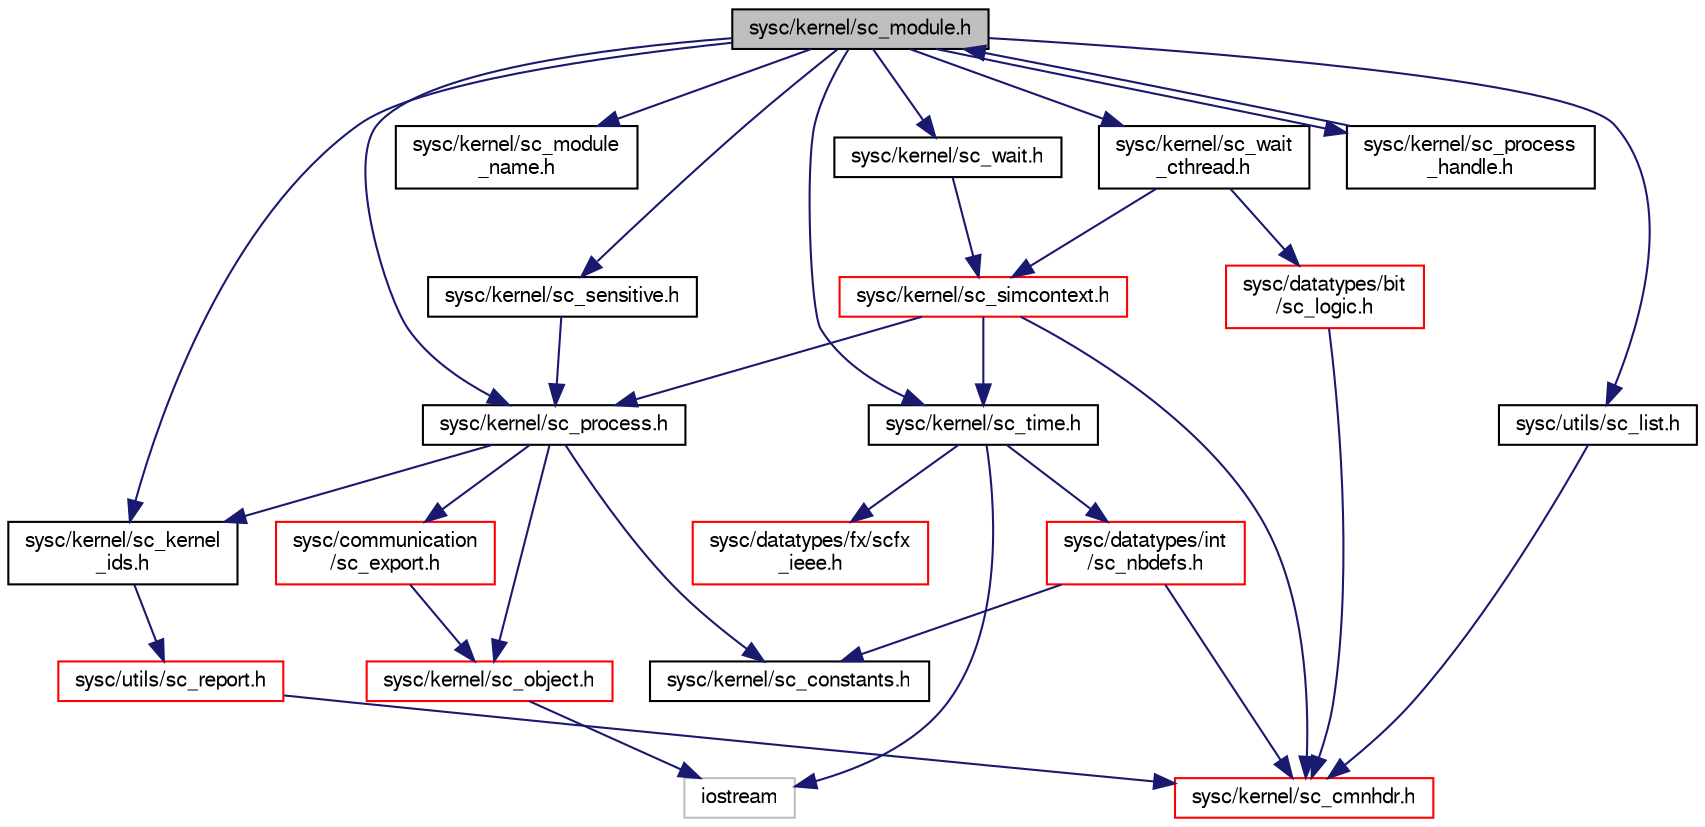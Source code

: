 digraph "sysc/kernel/sc_module.h"
{
  edge [fontname="FreeSans",fontsize="10",labelfontname="FreeSans",labelfontsize="10"];
  node [fontname="FreeSans",fontsize="10",shape=record];
  Node0 [label="sysc/kernel/sc_module.h",height=0.2,width=0.4,color="black", fillcolor="grey75", style="filled", fontcolor="black"];
  Node0 -> Node1 [color="midnightblue",fontsize="10",style="solid",fontname="FreeSans"];
  Node1 [label="sysc/kernel/sc_kernel\l_ids.h",height=0.2,width=0.4,color="black", fillcolor="white", style="filled",URL="$a00260.html"];
  Node1 -> Node2 [color="midnightblue",fontsize="10",style="solid",fontname="FreeSans"];
  Node2 [label="sysc/utils/sc_report.h",height=0.2,width=0.4,color="red", fillcolor="white", style="filled",URL="$a00374.html"];
  Node2 -> Node5 [color="midnightblue",fontsize="10",style="solid",fontname="FreeSans"];
  Node5 [label="sysc/kernel/sc_cmnhdr.h",height=0.2,width=0.4,color="red", fillcolor="white", style="filled",URL="$a00224.html"];
  Node0 -> Node11 [color="midnightblue",fontsize="10",style="solid",fontname="FreeSans"];
  Node11 [label="sysc/kernel/sc_process.h",height=0.2,width=0.4,color="black", fillcolor="white", style="filled",URL="$a00293.html"];
  Node11 -> Node12 [color="midnightblue",fontsize="10",style="solid",fontname="FreeSans"];
  Node12 [label="sysc/kernel/sc_constants.h",height=0.2,width=0.4,color="black", fillcolor="white", style="filled",URL="$a00227.html"];
  Node11 -> Node13 [color="midnightblue",fontsize="10",style="solid",fontname="FreeSans"];
  Node13 [label="sysc/kernel/sc_object.h",height=0.2,width=0.4,color="red", fillcolor="white", style="filled",URL="$a00281.html"];
  Node13 -> Node15 [color="midnightblue",fontsize="10",style="solid",fontname="FreeSans"];
  Node15 [label="iostream",height=0.2,width=0.4,color="grey75", fillcolor="white", style="filled"];
  Node11 -> Node1 [color="midnightblue",fontsize="10",style="solid",fontname="FreeSans"];
  Node11 -> Node16 [color="midnightblue",fontsize="10",style="solid",fontname="FreeSans"];
  Node16 [label="sysc/communication\l/sc_export.h",height=0.2,width=0.4,color="red", fillcolor="white", style="filled",URL="$a00020.html"];
  Node16 -> Node13 [color="midnightblue",fontsize="10",style="solid",fontname="FreeSans"];
  Node0 -> Node21 [color="midnightblue",fontsize="10",style="solid",fontname="FreeSans"];
  Node21 [label="sysc/kernel/sc_module\l_name.h",height=0.2,width=0.4,color="black", fillcolor="white", style="filled",URL="$a00272.html"];
  Node0 -> Node22 [color="midnightblue",fontsize="10",style="solid",fontname="FreeSans"];
  Node22 [label="sysc/kernel/sc_sensitive.h",height=0.2,width=0.4,color="black", fillcolor="white", style="filled",URL="$a00308.html"];
  Node22 -> Node11 [color="midnightblue",fontsize="10",style="solid",fontname="FreeSans"];
  Node0 -> Node23 [color="midnightblue",fontsize="10",style="solid",fontname="FreeSans"];
  Node23 [label="sysc/kernel/sc_time.h",height=0.2,width=0.4,color="black", fillcolor="white", style="filled",URL="$a00329.html"];
  Node23 -> Node24 [color="midnightblue",fontsize="10",style="solid",fontname="FreeSans"];
  Node24 [label="sysc/datatypes/int\l/sc_nbdefs.h",height=0.2,width=0.4,color="red", fillcolor="white", style="filled",URL="$a00194.html"];
  Node24 -> Node5 [color="midnightblue",fontsize="10",style="solid",fontname="FreeSans"];
  Node24 -> Node12 [color="midnightblue",fontsize="10",style="solid",fontname="FreeSans"];
  Node23 -> Node27 [color="midnightblue",fontsize="10",style="solid",fontname="FreeSans"];
  Node27 [label="sysc/datatypes/fx/scfx\l_ieee.h",height=0.2,width=0.4,color="red", fillcolor="white", style="filled",URL="$a00152.html"];
  Node23 -> Node15 [color="midnightblue",fontsize="10",style="solid",fontname="FreeSans"];
  Node0 -> Node39 [color="midnightblue",fontsize="10",style="solid",fontname="FreeSans"];
  Node39 [label="sysc/kernel/sc_wait.h",height=0.2,width=0.4,color="black", fillcolor="white", style="filled",URL="$a00335.html"];
  Node39 -> Node40 [color="midnightblue",fontsize="10",style="solid",fontname="FreeSans"];
  Node40 [label="sysc/kernel/sc_simcontext.h",height=0.2,width=0.4,color="red", fillcolor="white", style="filled",URL="$a00311.html"];
  Node40 -> Node5 [color="midnightblue",fontsize="10",style="solid",fontname="FreeSans"];
  Node40 -> Node11 [color="midnightblue",fontsize="10",style="solid",fontname="FreeSans"];
  Node40 -> Node23 [color="midnightblue",fontsize="10",style="solid",fontname="FreeSans"];
  Node0 -> Node45 [color="midnightblue",fontsize="10",style="solid",fontname="FreeSans"];
  Node45 [label="sysc/kernel/sc_wait\l_cthread.h",height=0.2,width=0.4,color="black", fillcolor="white", style="filled",URL="$a00338.html"];
  Node45 -> Node40 [color="midnightblue",fontsize="10",style="solid",fontname="FreeSans"];
  Node45 -> Node46 [color="midnightblue",fontsize="10",style="solid",fontname="FreeSans"];
  Node46 [label="sysc/datatypes/bit\l/sc_logic.h",height=0.2,width=0.4,color="red", fillcolor="white", style="filled",URL="$a00098.html"];
  Node46 -> Node5 [color="midnightblue",fontsize="10",style="solid",fontname="FreeSans"];
  Node0 -> Node50 [color="midnightblue",fontsize="10",style="solid",fontname="FreeSans"];
  Node50 [label="sysc/kernel/sc_process\l_handle.h",height=0.2,width=0.4,color="black", fillcolor="white", style="filled",URL="$a00296.html"];
  Node50 -> Node0 [color="midnightblue",fontsize="10",style="solid",fontname="FreeSans"];
  Node0 -> Node51 [color="midnightblue",fontsize="10",style="solid",fontname="FreeSans"];
  Node51 [label="sysc/utils/sc_list.h",height=0.2,width=0.4,color="black", fillcolor="white", style="filled",URL="$a00359.html"];
  Node51 -> Node5 [color="midnightblue",fontsize="10",style="solid",fontname="FreeSans"];
}
